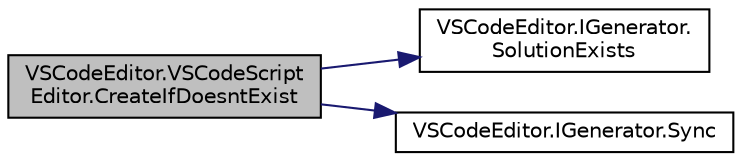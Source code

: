 digraph "VSCodeEditor.VSCodeScriptEditor.CreateIfDoesntExist"
{
 // LATEX_PDF_SIZE
  edge [fontname="Helvetica",fontsize="10",labelfontname="Helvetica",labelfontsize="10"];
  node [fontname="Helvetica",fontsize="10",shape=record];
  rankdir="LR";
  Node1 [label="VSCodeEditor.VSCodeScript\lEditor.CreateIfDoesntExist",height=0.2,width=0.4,color="black", fillcolor="grey75", style="filled", fontcolor="black",tooltip=" "];
  Node1 -> Node2 [color="midnightblue",fontsize="10",style="solid",fontname="Helvetica"];
  Node2 [label="VSCodeEditor.IGenerator.\lSolutionExists",height=0.2,width=0.4,color="black", fillcolor="white", style="filled",URL="$interface_v_s_code_editor_1_1_i_generator.html#affaee448c8914281e680158a39b38e0c",tooltip=" "];
  Node1 -> Node3 [color="midnightblue",fontsize="10",style="solid",fontname="Helvetica"];
  Node3 [label="VSCodeEditor.IGenerator.Sync",height=0.2,width=0.4,color="black", fillcolor="white", style="filled",URL="$interface_v_s_code_editor_1_1_i_generator.html#a8e06d460c86ab85db6de13df7b53895a",tooltip=" "];
}
